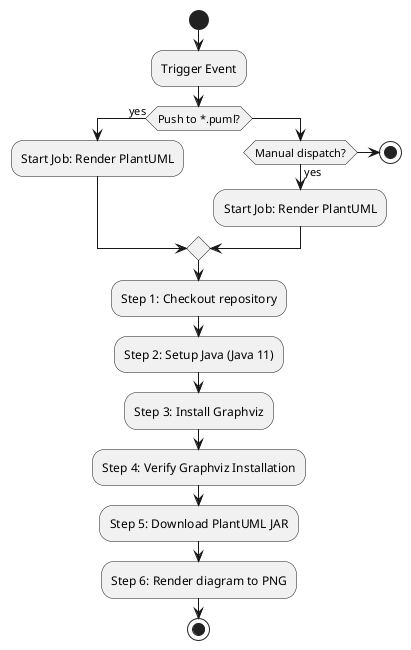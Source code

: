 @startuml
start
:Trigger Event;
if (Push to *.puml?) then (yes)
  :Start Job: Render PlantUML;
else
  if (Manual dispatch?) then (yes)
    :Start Job: Render PlantUML;
  else
    stop
  endif
endif
:Step 1: Checkout repository;
:Step 2: Setup Java (Java 11);
:Step 3: Install Graphviz;
:Step 4: Verify Graphviz Installation;
:Step 5: Download PlantUML JAR;
:Step 6: Render diagram to PNG;
stop
@enduml

